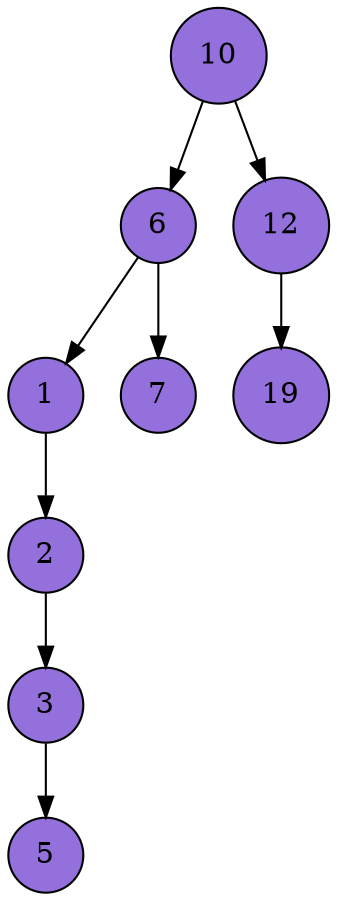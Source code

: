 digraph ArvoreBin {
node [shape=circle, style=filled, color=black, fillcolor="#9370DB"];
edge [color=black];
  10;
  10 -> 6;
  10 -> 12;
  6;
  6 -> 1;
  6 -> 7;
  1;
  1 -> 2;
  2;
  2 -> 3;
  3;
  3 -> 5;
  5;
  7;
  12;
  12 -> 19;
  19;
}